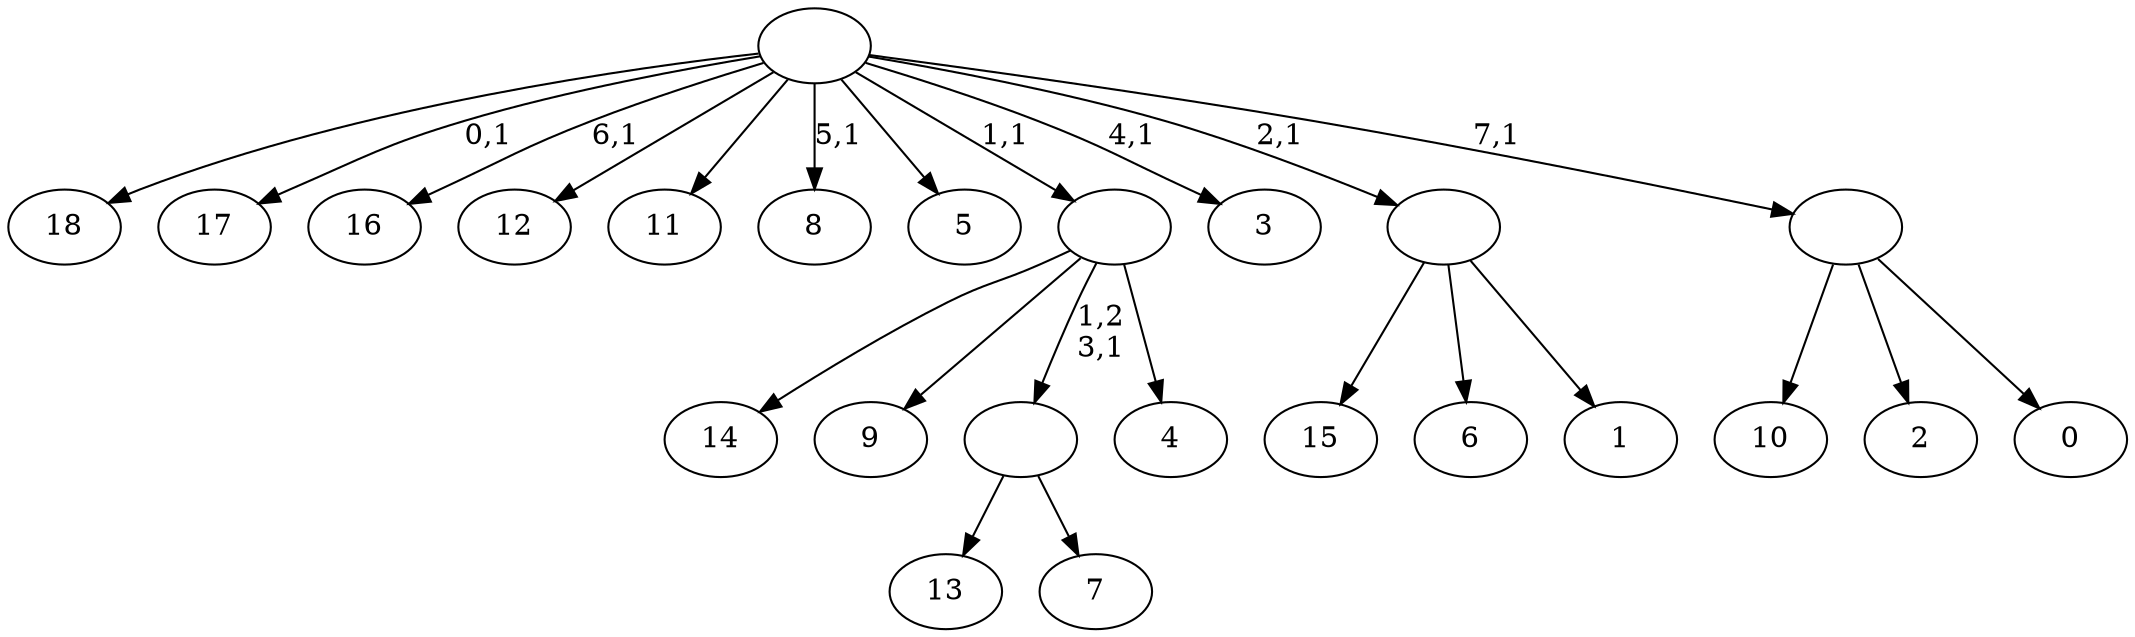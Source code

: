 digraph T {
	27 [label="18"]
	26 [label="17"]
	24 [label="16"]
	22 [label="15"]
	21 [label="14"]
	20 [label="13"]
	19 [label="12"]
	18 [label="11"]
	17 [label="10"]
	16 [label="9"]
	15 [label="8"]
	13 [label="7"]
	12 [label=""]
	11 [label="6"]
	10 [label="5"]
	9 [label="4"]
	8 [label=""]
	7 [label="3"]
	5 [label="2"]
	4 [label="1"]
	3 [label=""]
	2 [label="0"]
	1 [label=""]
	0 [label=""]
	12 -> 20 [label=""]
	12 -> 13 [label=""]
	8 -> 21 [label=""]
	8 -> 16 [label=""]
	8 -> 12 [label="1,2\n3,1"]
	8 -> 9 [label=""]
	3 -> 22 [label=""]
	3 -> 11 [label=""]
	3 -> 4 [label=""]
	1 -> 17 [label=""]
	1 -> 5 [label=""]
	1 -> 2 [label=""]
	0 -> 7 [label="4,1"]
	0 -> 15 [label="5,1"]
	0 -> 24 [label="6,1"]
	0 -> 26 [label="0,1"]
	0 -> 27 [label=""]
	0 -> 19 [label=""]
	0 -> 18 [label=""]
	0 -> 10 [label=""]
	0 -> 8 [label="1,1"]
	0 -> 3 [label="2,1"]
	0 -> 1 [label="7,1"]
}
